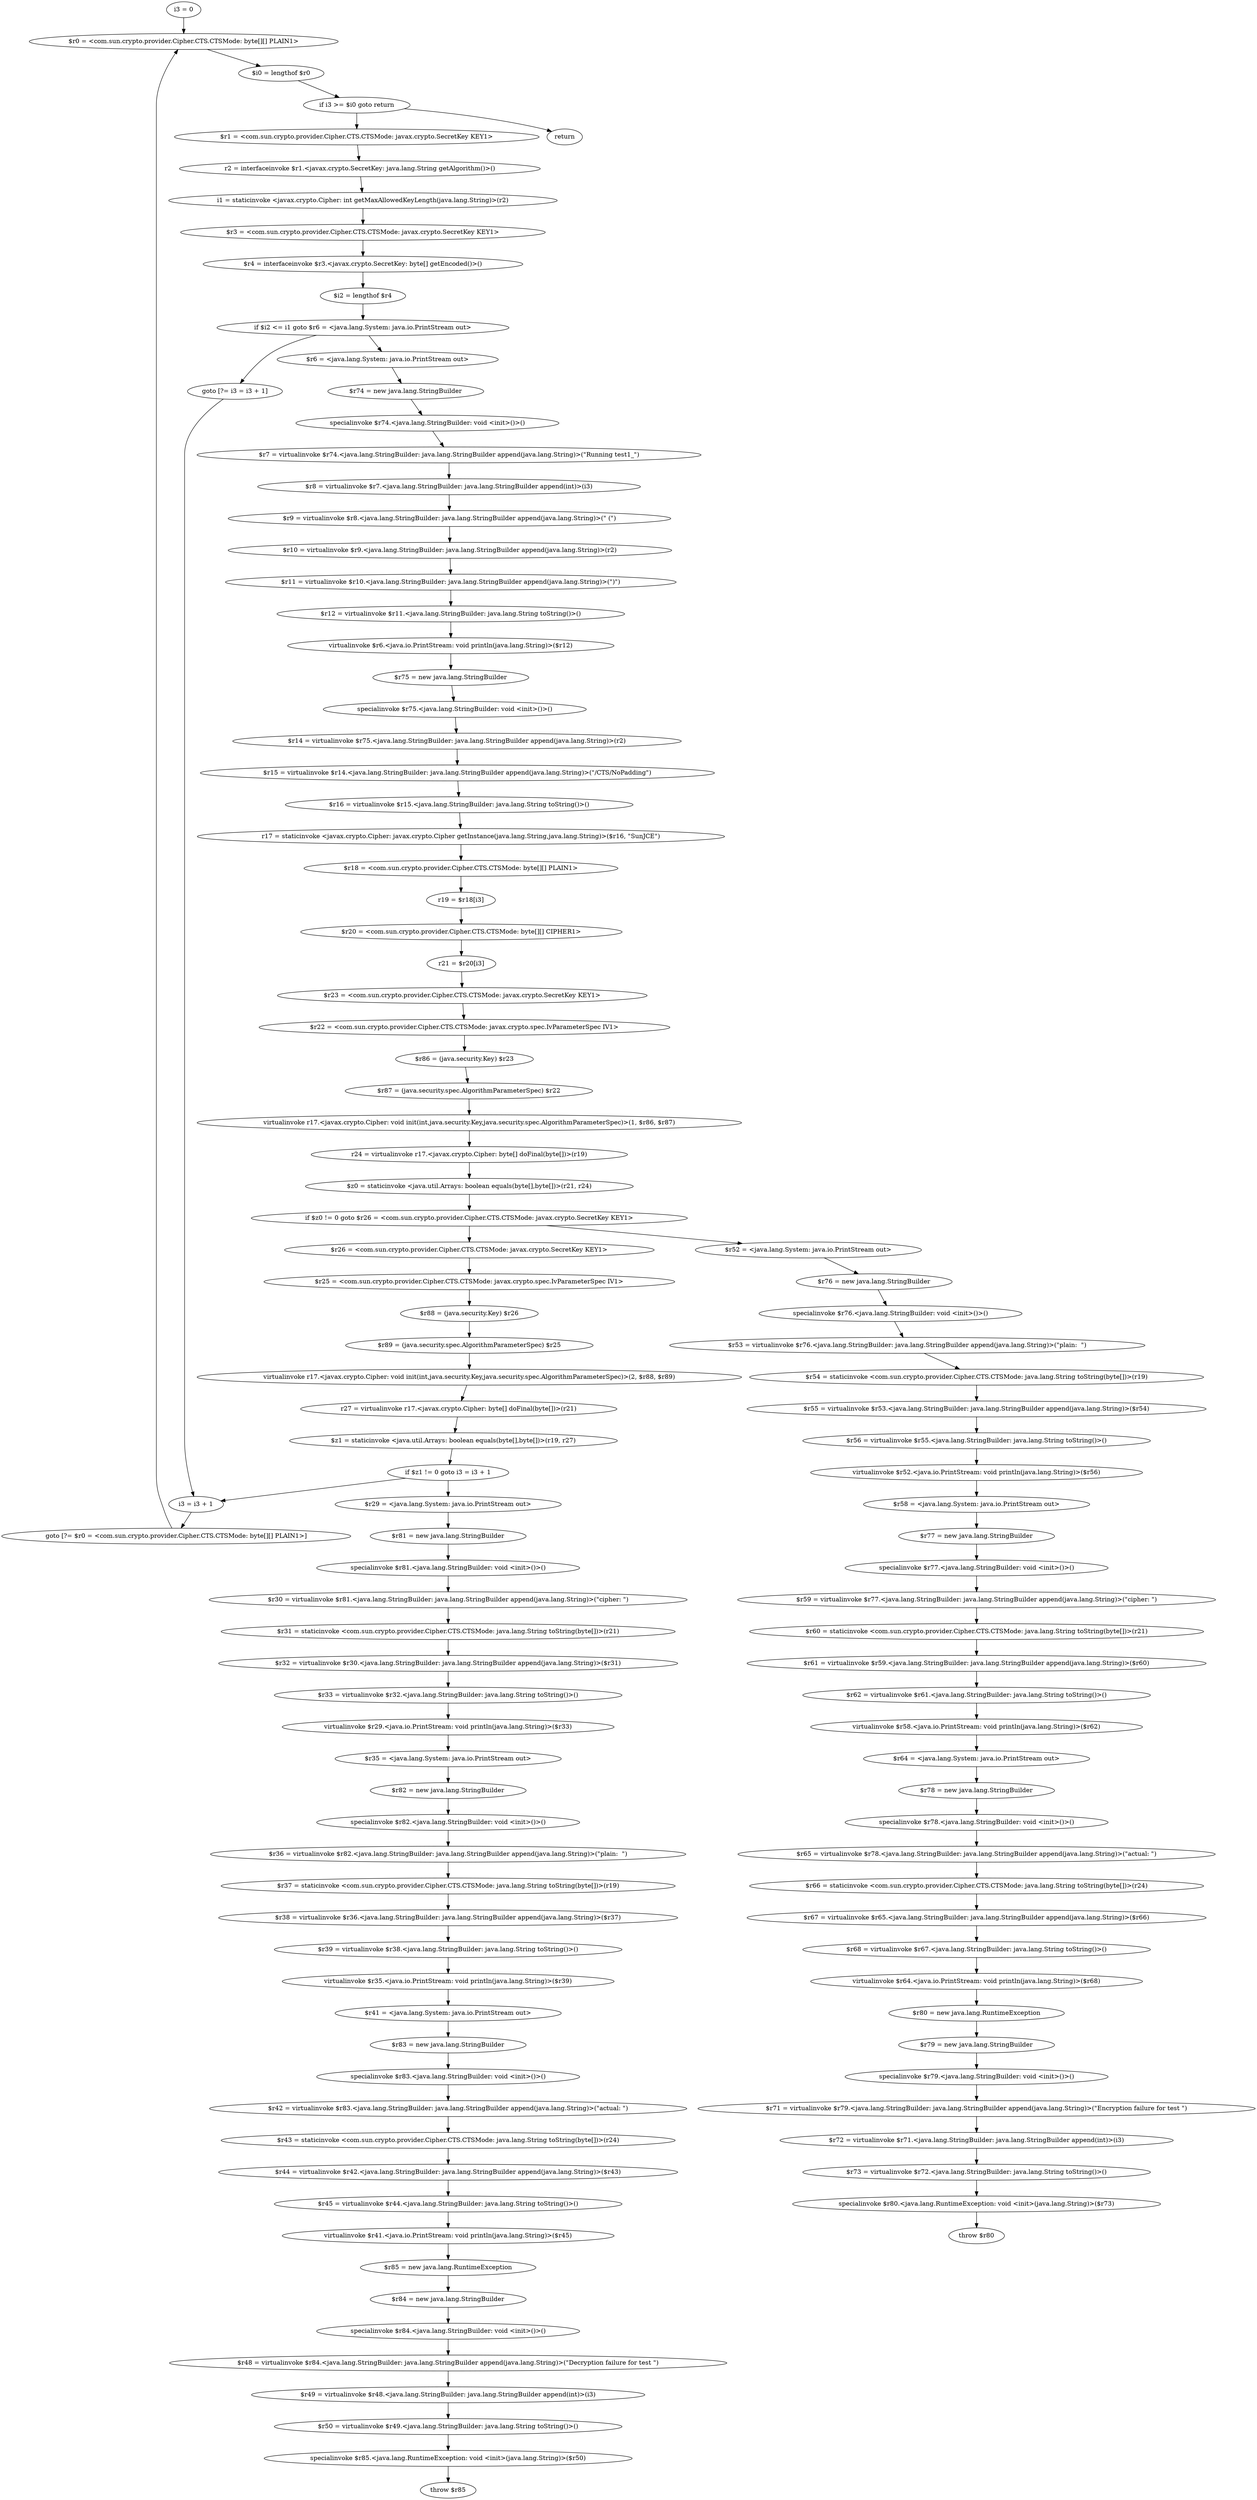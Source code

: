 digraph "unitGraph" {
    "i3 = 0"
    "$r0 = <com.sun.crypto.provider.Cipher.CTS.CTSMode: byte[][] PLAIN1>"
    "$i0 = lengthof $r0"
    "if i3 >= $i0 goto return"
    "$r1 = <com.sun.crypto.provider.Cipher.CTS.CTSMode: javax.crypto.SecretKey KEY1>"
    "r2 = interfaceinvoke $r1.<javax.crypto.SecretKey: java.lang.String getAlgorithm()>()"
    "i1 = staticinvoke <javax.crypto.Cipher: int getMaxAllowedKeyLength(java.lang.String)>(r2)"
    "$r3 = <com.sun.crypto.provider.Cipher.CTS.CTSMode: javax.crypto.SecretKey KEY1>"
    "$r4 = interfaceinvoke $r3.<javax.crypto.SecretKey: byte[] getEncoded()>()"
    "$i2 = lengthof $r4"
    "if $i2 <= i1 goto $r6 = <java.lang.System: java.io.PrintStream out>"
    "goto [?= i3 = i3 + 1]"
    "$r6 = <java.lang.System: java.io.PrintStream out>"
    "$r74 = new java.lang.StringBuilder"
    "specialinvoke $r74.<java.lang.StringBuilder: void <init>()>()"
    "$r7 = virtualinvoke $r74.<java.lang.StringBuilder: java.lang.StringBuilder append(java.lang.String)>(\"Running test1_\")"
    "$r8 = virtualinvoke $r7.<java.lang.StringBuilder: java.lang.StringBuilder append(int)>(i3)"
    "$r9 = virtualinvoke $r8.<java.lang.StringBuilder: java.lang.StringBuilder append(java.lang.String)>(\" (\")"
    "$r10 = virtualinvoke $r9.<java.lang.StringBuilder: java.lang.StringBuilder append(java.lang.String)>(r2)"
    "$r11 = virtualinvoke $r10.<java.lang.StringBuilder: java.lang.StringBuilder append(java.lang.String)>(\")\")"
    "$r12 = virtualinvoke $r11.<java.lang.StringBuilder: java.lang.String toString()>()"
    "virtualinvoke $r6.<java.io.PrintStream: void println(java.lang.String)>($r12)"
    "$r75 = new java.lang.StringBuilder"
    "specialinvoke $r75.<java.lang.StringBuilder: void <init>()>()"
    "$r14 = virtualinvoke $r75.<java.lang.StringBuilder: java.lang.StringBuilder append(java.lang.String)>(r2)"
    "$r15 = virtualinvoke $r14.<java.lang.StringBuilder: java.lang.StringBuilder append(java.lang.String)>(\"/CTS/NoPadding\")"
    "$r16 = virtualinvoke $r15.<java.lang.StringBuilder: java.lang.String toString()>()"
    "r17 = staticinvoke <javax.crypto.Cipher: javax.crypto.Cipher getInstance(java.lang.String,java.lang.String)>($r16, \"SunJCE\")"
    "$r18 = <com.sun.crypto.provider.Cipher.CTS.CTSMode: byte[][] PLAIN1>"
    "r19 = $r18[i3]"
    "$r20 = <com.sun.crypto.provider.Cipher.CTS.CTSMode: byte[][] CIPHER1>"
    "r21 = $r20[i3]"
    "$r23 = <com.sun.crypto.provider.Cipher.CTS.CTSMode: javax.crypto.SecretKey KEY1>"
    "$r22 = <com.sun.crypto.provider.Cipher.CTS.CTSMode: javax.crypto.spec.IvParameterSpec IV1>"
    "$r86 = (java.security.Key) $r23"
    "$r87 = (java.security.spec.AlgorithmParameterSpec) $r22"
    "virtualinvoke r17.<javax.crypto.Cipher: void init(int,java.security.Key,java.security.spec.AlgorithmParameterSpec)>(1, $r86, $r87)"
    "r24 = virtualinvoke r17.<javax.crypto.Cipher: byte[] doFinal(byte[])>(r19)"
    "$z0 = staticinvoke <java.util.Arrays: boolean equals(byte[],byte[])>(r21, r24)"
    "if $z0 != 0 goto $r26 = <com.sun.crypto.provider.Cipher.CTS.CTSMode: javax.crypto.SecretKey KEY1>"
    "$r52 = <java.lang.System: java.io.PrintStream out>"
    "$r76 = new java.lang.StringBuilder"
    "specialinvoke $r76.<java.lang.StringBuilder: void <init>()>()"
    "$r53 = virtualinvoke $r76.<java.lang.StringBuilder: java.lang.StringBuilder append(java.lang.String)>(\"plain:  \")"
    "$r54 = staticinvoke <com.sun.crypto.provider.Cipher.CTS.CTSMode: java.lang.String toString(byte[])>(r19)"
    "$r55 = virtualinvoke $r53.<java.lang.StringBuilder: java.lang.StringBuilder append(java.lang.String)>($r54)"
    "$r56 = virtualinvoke $r55.<java.lang.StringBuilder: java.lang.String toString()>()"
    "virtualinvoke $r52.<java.io.PrintStream: void println(java.lang.String)>($r56)"
    "$r58 = <java.lang.System: java.io.PrintStream out>"
    "$r77 = new java.lang.StringBuilder"
    "specialinvoke $r77.<java.lang.StringBuilder: void <init>()>()"
    "$r59 = virtualinvoke $r77.<java.lang.StringBuilder: java.lang.StringBuilder append(java.lang.String)>(\"cipher: \")"
    "$r60 = staticinvoke <com.sun.crypto.provider.Cipher.CTS.CTSMode: java.lang.String toString(byte[])>(r21)"
    "$r61 = virtualinvoke $r59.<java.lang.StringBuilder: java.lang.StringBuilder append(java.lang.String)>($r60)"
    "$r62 = virtualinvoke $r61.<java.lang.StringBuilder: java.lang.String toString()>()"
    "virtualinvoke $r58.<java.io.PrintStream: void println(java.lang.String)>($r62)"
    "$r64 = <java.lang.System: java.io.PrintStream out>"
    "$r78 = new java.lang.StringBuilder"
    "specialinvoke $r78.<java.lang.StringBuilder: void <init>()>()"
    "$r65 = virtualinvoke $r78.<java.lang.StringBuilder: java.lang.StringBuilder append(java.lang.String)>(\"actual: \")"
    "$r66 = staticinvoke <com.sun.crypto.provider.Cipher.CTS.CTSMode: java.lang.String toString(byte[])>(r24)"
    "$r67 = virtualinvoke $r65.<java.lang.StringBuilder: java.lang.StringBuilder append(java.lang.String)>($r66)"
    "$r68 = virtualinvoke $r67.<java.lang.StringBuilder: java.lang.String toString()>()"
    "virtualinvoke $r64.<java.io.PrintStream: void println(java.lang.String)>($r68)"
    "$r80 = new java.lang.RuntimeException"
    "$r79 = new java.lang.StringBuilder"
    "specialinvoke $r79.<java.lang.StringBuilder: void <init>()>()"
    "$r71 = virtualinvoke $r79.<java.lang.StringBuilder: java.lang.StringBuilder append(java.lang.String)>(\"Encryption failure for test \")"
    "$r72 = virtualinvoke $r71.<java.lang.StringBuilder: java.lang.StringBuilder append(int)>(i3)"
    "$r73 = virtualinvoke $r72.<java.lang.StringBuilder: java.lang.String toString()>()"
    "specialinvoke $r80.<java.lang.RuntimeException: void <init>(java.lang.String)>($r73)"
    "throw $r80"
    "$r26 = <com.sun.crypto.provider.Cipher.CTS.CTSMode: javax.crypto.SecretKey KEY1>"
    "$r25 = <com.sun.crypto.provider.Cipher.CTS.CTSMode: javax.crypto.spec.IvParameterSpec IV1>"
    "$r88 = (java.security.Key) $r26"
    "$r89 = (java.security.spec.AlgorithmParameterSpec) $r25"
    "virtualinvoke r17.<javax.crypto.Cipher: void init(int,java.security.Key,java.security.spec.AlgorithmParameterSpec)>(2, $r88, $r89)"
    "r27 = virtualinvoke r17.<javax.crypto.Cipher: byte[] doFinal(byte[])>(r21)"
    "$z1 = staticinvoke <java.util.Arrays: boolean equals(byte[],byte[])>(r19, r27)"
    "if $z1 != 0 goto i3 = i3 + 1"
    "$r29 = <java.lang.System: java.io.PrintStream out>"
    "$r81 = new java.lang.StringBuilder"
    "specialinvoke $r81.<java.lang.StringBuilder: void <init>()>()"
    "$r30 = virtualinvoke $r81.<java.lang.StringBuilder: java.lang.StringBuilder append(java.lang.String)>(\"cipher: \")"
    "$r31 = staticinvoke <com.sun.crypto.provider.Cipher.CTS.CTSMode: java.lang.String toString(byte[])>(r21)"
    "$r32 = virtualinvoke $r30.<java.lang.StringBuilder: java.lang.StringBuilder append(java.lang.String)>($r31)"
    "$r33 = virtualinvoke $r32.<java.lang.StringBuilder: java.lang.String toString()>()"
    "virtualinvoke $r29.<java.io.PrintStream: void println(java.lang.String)>($r33)"
    "$r35 = <java.lang.System: java.io.PrintStream out>"
    "$r82 = new java.lang.StringBuilder"
    "specialinvoke $r82.<java.lang.StringBuilder: void <init>()>()"
    "$r36 = virtualinvoke $r82.<java.lang.StringBuilder: java.lang.StringBuilder append(java.lang.String)>(\"plain:  \")"
    "$r37 = staticinvoke <com.sun.crypto.provider.Cipher.CTS.CTSMode: java.lang.String toString(byte[])>(r19)"
    "$r38 = virtualinvoke $r36.<java.lang.StringBuilder: java.lang.StringBuilder append(java.lang.String)>($r37)"
    "$r39 = virtualinvoke $r38.<java.lang.StringBuilder: java.lang.String toString()>()"
    "virtualinvoke $r35.<java.io.PrintStream: void println(java.lang.String)>($r39)"
    "$r41 = <java.lang.System: java.io.PrintStream out>"
    "$r83 = new java.lang.StringBuilder"
    "specialinvoke $r83.<java.lang.StringBuilder: void <init>()>()"
    "$r42 = virtualinvoke $r83.<java.lang.StringBuilder: java.lang.StringBuilder append(java.lang.String)>(\"actual: \")"
    "$r43 = staticinvoke <com.sun.crypto.provider.Cipher.CTS.CTSMode: java.lang.String toString(byte[])>(r24)"
    "$r44 = virtualinvoke $r42.<java.lang.StringBuilder: java.lang.StringBuilder append(java.lang.String)>($r43)"
    "$r45 = virtualinvoke $r44.<java.lang.StringBuilder: java.lang.String toString()>()"
    "virtualinvoke $r41.<java.io.PrintStream: void println(java.lang.String)>($r45)"
    "$r85 = new java.lang.RuntimeException"
    "$r84 = new java.lang.StringBuilder"
    "specialinvoke $r84.<java.lang.StringBuilder: void <init>()>()"
    "$r48 = virtualinvoke $r84.<java.lang.StringBuilder: java.lang.StringBuilder append(java.lang.String)>(\"Decryption failure for test \")"
    "$r49 = virtualinvoke $r48.<java.lang.StringBuilder: java.lang.StringBuilder append(int)>(i3)"
    "$r50 = virtualinvoke $r49.<java.lang.StringBuilder: java.lang.String toString()>()"
    "specialinvoke $r85.<java.lang.RuntimeException: void <init>(java.lang.String)>($r50)"
    "throw $r85"
    "i3 = i3 + 1"
    "goto [?= $r0 = <com.sun.crypto.provider.Cipher.CTS.CTSMode: byte[][] PLAIN1>]"
    "return"
    "i3 = 0"->"$r0 = <com.sun.crypto.provider.Cipher.CTS.CTSMode: byte[][] PLAIN1>";
    "$r0 = <com.sun.crypto.provider.Cipher.CTS.CTSMode: byte[][] PLAIN1>"->"$i0 = lengthof $r0";
    "$i0 = lengthof $r0"->"if i3 >= $i0 goto return";
    "if i3 >= $i0 goto return"->"$r1 = <com.sun.crypto.provider.Cipher.CTS.CTSMode: javax.crypto.SecretKey KEY1>";
    "if i3 >= $i0 goto return"->"return";
    "$r1 = <com.sun.crypto.provider.Cipher.CTS.CTSMode: javax.crypto.SecretKey KEY1>"->"r2 = interfaceinvoke $r1.<javax.crypto.SecretKey: java.lang.String getAlgorithm()>()";
    "r2 = interfaceinvoke $r1.<javax.crypto.SecretKey: java.lang.String getAlgorithm()>()"->"i1 = staticinvoke <javax.crypto.Cipher: int getMaxAllowedKeyLength(java.lang.String)>(r2)";
    "i1 = staticinvoke <javax.crypto.Cipher: int getMaxAllowedKeyLength(java.lang.String)>(r2)"->"$r3 = <com.sun.crypto.provider.Cipher.CTS.CTSMode: javax.crypto.SecretKey KEY1>";
    "$r3 = <com.sun.crypto.provider.Cipher.CTS.CTSMode: javax.crypto.SecretKey KEY1>"->"$r4 = interfaceinvoke $r3.<javax.crypto.SecretKey: byte[] getEncoded()>()";
    "$r4 = interfaceinvoke $r3.<javax.crypto.SecretKey: byte[] getEncoded()>()"->"$i2 = lengthof $r4";
    "$i2 = lengthof $r4"->"if $i2 <= i1 goto $r6 = <java.lang.System: java.io.PrintStream out>";
    "if $i2 <= i1 goto $r6 = <java.lang.System: java.io.PrintStream out>"->"goto [?= i3 = i3 + 1]";
    "if $i2 <= i1 goto $r6 = <java.lang.System: java.io.PrintStream out>"->"$r6 = <java.lang.System: java.io.PrintStream out>";
    "goto [?= i3 = i3 + 1]"->"i3 = i3 + 1";
    "$r6 = <java.lang.System: java.io.PrintStream out>"->"$r74 = new java.lang.StringBuilder";
    "$r74 = new java.lang.StringBuilder"->"specialinvoke $r74.<java.lang.StringBuilder: void <init>()>()";
    "specialinvoke $r74.<java.lang.StringBuilder: void <init>()>()"->"$r7 = virtualinvoke $r74.<java.lang.StringBuilder: java.lang.StringBuilder append(java.lang.String)>(\"Running test1_\")";
    "$r7 = virtualinvoke $r74.<java.lang.StringBuilder: java.lang.StringBuilder append(java.lang.String)>(\"Running test1_\")"->"$r8 = virtualinvoke $r7.<java.lang.StringBuilder: java.lang.StringBuilder append(int)>(i3)";
    "$r8 = virtualinvoke $r7.<java.lang.StringBuilder: java.lang.StringBuilder append(int)>(i3)"->"$r9 = virtualinvoke $r8.<java.lang.StringBuilder: java.lang.StringBuilder append(java.lang.String)>(\" (\")";
    "$r9 = virtualinvoke $r8.<java.lang.StringBuilder: java.lang.StringBuilder append(java.lang.String)>(\" (\")"->"$r10 = virtualinvoke $r9.<java.lang.StringBuilder: java.lang.StringBuilder append(java.lang.String)>(r2)";
    "$r10 = virtualinvoke $r9.<java.lang.StringBuilder: java.lang.StringBuilder append(java.lang.String)>(r2)"->"$r11 = virtualinvoke $r10.<java.lang.StringBuilder: java.lang.StringBuilder append(java.lang.String)>(\")\")";
    "$r11 = virtualinvoke $r10.<java.lang.StringBuilder: java.lang.StringBuilder append(java.lang.String)>(\")\")"->"$r12 = virtualinvoke $r11.<java.lang.StringBuilder: java.lang.String toString()>()";
    "$r12 = virtualinvoke $r11.<java.lang.StringBuilder: java.lang.String toString()>()"->"virtualinvoke $r6.<java.io.PrintStream: void println(java.lang.String)>($r12)";
    "virtualinvoke $r6.<java.io.PrintStream: void println(java.lang.String)>($r12)"->"$r75 = new java.lang.StringBuilder";
    "$r75 = new java.lang.StringBuilder"->"specialinvoke $r75.<java.lang.StringBuilder: void <init>()>()";
    "specialinvoke $r75.<java.lang.StringBuilder: void <init>()>()"->"$r14 = virtualinvoke $r75.<java.lang.StringBuilder: java.lang.StringBuilder append(java.lang.String)>(r2)";
    "$r14 = virtualinvoke $r75.<java.lang.StringBuilder: java.lang.StringBuilder append(java.lang.String)>(r2)"->"$r15 = virtualinvoke $r14.<java.lang.StringBuilder: java.lang.StringBuilder append(java.lang.String)>(\"/CTS/NoPadding\")";
    "$r15 = virtualinvoke $r14.<java.lang.StringBuilder: java.lang.StringBuilder append(java.lang.String)>(\"/CTS/NoPadding\")"->"$r16 = virtualinvoke $r15.<java.lang.StringBuilder: java.lang.String toString()>()";
    "$r16 = virtualinvoke $r15.<java.lang.StringBuilder: java.lang.String toString()>()"->"r17 = staticinvoke <javax.crypto.Cipher: javax.crypto.Cipher getInstance(java.lang.String,java.lang.String)>($r16, \"SunJCE\")";
    "r17 = staticinvoke <javax.crypto.Cipher: javax.crypto.Cipher getInstance(java.lang.String,java.lang.String)>($r16, \"SunJCE\")"->"$r18 = <com.sun.crypto.provider.Cipher.CTS.CTSMode: byte[][] PLAIN1>";
    "$r18 = <com.sun.crypto.provider.Cipher.CTS.CTSMode: byte[][] PLAIN1>"->"r19 = $r18[i3]";
    "r19 = $r18[i3]"->"$r20 = <com.sun.crypto.provider.Cipher.CTS.CTSMode: byte[][] CIPHER1>";
    "$r20 = <com.sun.crypto.provider.Cipher.CTS.CTSMode: byte[][] CIPHER1>"->"r21 = $r20[i3]";
    "r21 = $r20[i3]"->"$r23 = <com.sun.crypto.provider.Cipher.CTS.CTSMode: javax.crypto.SecretKey KEY1>";
    "$r23 = <com.sun.crypto.provider.Cipher.CTS.CTSMode: javax.crypto.SecretKey KEY1>"->"$r22 = <com.sun.crypto.provider.Cipher.CTS.CTSMode: javax.crypto.spec.IvParameterSpec IV1>";
    "$r22 = <com.sun.crypto.provider.Cipher.CTS.CTSMode: javax.crypto.spec.IvParameterSpec IV1>"->"$r86 = (java.security.Key) $r23";
    "$r86 = (java.security.Key) $r23"->"$r87 = (java.security.spec.AlgorithmParameterSpec) $r22";
    "$r87 = (java.security.spec.AlgorithmParameterSpec) $r22"->"virtualinvoke r17.<javax.crypto.Cipher: void init(int,java.security.Key,java.security.spec.AlgorithmParameterSpec)>(1, $r86, $r87)";
    "virtualinvoke r17.<javax.crypto.Cipher: void init(int,java.security.Key,java.security.spec.AlgorithmParameterSpec)>(1, $r86, $r87)"->"r24 = virtualinvoke r17.<javax.crypto.Cipher: byte[] doFinal(byte[])>(r19)";
    "r24 = virtualinvoke r17.<javax.crypto.Cipher: byte[] doFinal(byte[])>(r19)"->"$z0 = staticinvoke <java.util.Arrays: boolean equals(byte[],byte[])>(r21, r24)";
    "$z0 = staticinvoke <java.util.Arrays: boolean equals(byte[],byte[])>(r21, r24)"->"if $z0 != 0 goto $r26 = <com.sun.crypto.provider.Cipher.CTS.CTSMode: javax.crypto.SecretKey KEY1>";
    "if $z0 != 0 goto $r26 = <com.sun.crypto.provider.Cipher.CTS.CTSMode: javax.crypto.SecretKey KEY1>"->"$r52 = <java.lang.System: java.io.PrintStream out>";
    "if $z0 != 0 goto $r26 = <com.sun.crypto.provider.Cipher.CTS.CTSMode: javax.crypto.SecretKey KEY1>"->"$r26 = <com.sun.crypto.provider.Cipher.CTS.CTSMode: javax.crypto.SecretKey KEY1>";
    "$r52 = <java.lang.System: java.io.PrintStream out>"->"$r76 = new java.lang.StringBuilder";
    "$r76 = new java.lang.StringBuilder"->"specialinvoke $r76.<java.lang.StringBuilder: void <init>()>()";
    "specialinvoke $r76.<java.lang.StringBuilder: void <init>()>()"->"$r53 = virtualinvoke $r76.<java.lang.StringBuilder: java.lang.StringBuilder append(java.lang.String)>(\"plain:  \")";
    "$r53 = virtualinvoke $r76.<java.lang.StringBuilder: java.lang.StringBuilder append(java.lang.String)>(\"plain:  \")"->"$r54 = staticinvoke <com.sun.crypto.provider.Cipher.CTS.CTSMode: java.lang.String toString(byte[])>(r19)";
    "$r54 = staticinvoke <com.sun.crypto.provider.Cipher.CTS.CTSMode: java.lang.String toString(byte[])>(r19)"->"$r55 = virtualinvoke $r53.<java.lang.StringBuilder: java.lang.StringBuilder append(java.lang.String)>($r54)";
    "$r55 = virtualinvoke $r53.<java.lang.StringBuilder: java.lang.StringBuilder append(java.lang.String)>($r54)"->"$r56 = virtualinvoke $r55.<java.lang.StringBuilder: java.lang.String toString()>()";
    "$r56 = virtualinvoke $r55.<java.lang.StringBuilder: java.lang.String toString()>()"->"virtualinvoke $r52.<java.io.PrintStream: void println(java.lang.String)>($r56)";
    "virtualinvoke $r52.<java.io.PrintStream: void println(java.lang.String)>($r56)"->"$r58 = <java.lang.System: java.io.PrintStream out>";
    "$r58 = <java.lang.System: java.io.PrintStream out>"->"$r77 = new java.lang.StringBuilder";
    "$r77 = new java.lang.StringBuilder"->"specialinvoke $r77.<java.lang.StringBuilder: void <init>()>()";
    "specialinvoke $r77.<java.lang.StringBuilder: void <init>()>()"->"$r59 = virtualinvoke $r77.<java.lang.StringBuilder: java.lang.StringBuilder append(java.lang.String)>(\"cipher: \")";
    "$r59 = virtualinvoke $r77.<java.lang.StringBuilder: java.lang.StringBuilder append(java.lang.String)>(\"cipher: \")"->"$r60 = staticinvoke <com.sun.crypto.provider.Cipher.CTS.CTSMode: java.lang.String toString(byte[])>(r21)";
    "$r60 = staticinvoke <com.sun.crypto.provider.Cipher.CTS.CTSMode: java.lang.String toString(byte[])>(r21)"->"$r61 = virtualinvoke $r59.<java.lang.StringBuilder: java.lang.StringBuilder append(java.lang.String)>($r60)";
    "$r61 = virtualinvoke $r59.<java.lang.StringBuilder: java.lang.StringBuilder append(java.lang.String)>($r60)"->"$r62 = virtualinvoke $r61.<java.lang.StringBuilder: java.lang.String toString()>()";
    "$r62 = virtualinvoke $r61.<java.lang.StringBuilder: java.lang.String toString()>()"->"virtualinvoke $r58.<java.io.PrintStream: void println(java.lang.String)>($r62)";
    "virtualinvoke $r58.<java.io.PrintStream: void println(java.lang.String)>($r62)"->"$r64 = <java.lang.System: java.io.PrintStream out>";
    "$r64 = <java.lang.System: java.io.PrintStream out>"->"$r78 = new java.lang.StringBuilder";
    "$r78 = new java.lang.StringBuilder"->"specialinvoke $r78.<java.lang.StringBuilder: void <init>()>()";
    "specialinvoke $r78.<java.lang.StringBuilder: void <init>()>()"->"$r65 = virtualinvoke $r78.<java.lang.StringBuilder: java.lang.StringBuilder append(java.lang.String)>(\"actual: \")";
    "$r65 = virtualinvoke $r78.<java.lang.StringBuilder: java.lang.StringBuilder append(java.lang.String)>(\"actual: \")"->"$r66 = staticinvoke <com.sun.crypto.provider.Cipher.CTS.CTSMode: java.lang.String toString(byte[])>(r24)";
    "$r66 = staticinvoke <com.sun.crypto.provider.Cipher.CTS.CTSMode: java.lang.String toString(byte[])>(r24)"->"$r67 = virtualinvoke $r65.<java.lang.StringBuilder: java.lang.StringBuilder append(java.lang.String)>($r66)";
    "$r67 = virtualinvoke $r65.<java.lang.StringBuilder: java.lang.StringBuilder append(java.lang.String)>($r66)"->"$r68 = virtualinvoke $r67.<java.lang.StringBuilder: java.lang.String toString()>()";
    "$r68 = virtualinvoke $r67.<java.lang.StringBuilder: java.lang.String toString()>()"->"virtualinvoke $r64.<java.io.PrintStream: void println(java.lang.String)>($r68)";
    "virtualinvoke $r64.<java.io.PrintStream: void println(java.lang.String)>($r68)"->"$r80 = new java.lang.RuntimeException";
    "$r80 = new java.lang.RuntimeException"->"$r79 = new java.lang.StringBuilder";
    "$r79 = new java.lang.StringBuilder"->"specialinvoke $r79.<java.lang.StringBuilder: void <init>()>()";
    "specialinvoke $r79.<java.lang.StringBuilder: void <init>()>()"->"$r71 = virtualinvoke $r79.<java.lang.StringBuilder: java.lang.StringBuilder append(java.lang.String)>(\"Encryption failure for test \")";
    "$r71 = virtualinvoke $r79.<java.lang.StringBuilder: java.lang.StringBuilder append(java.lang.String)>(\"Encryption failure for test \")"->"$r72 = virtualinvoke $r71.<java.lang.StringBuilder: java.lang.StringBuilder append(int)>(i3)";
    "$r72 = virtualinvoke $r71.<java.lang.StringBuilder: java.lang.StringBuilder append(int)>(i3)"->"$r73 = virtualinvoke $r72.<java.lang.StringBuilder: java.lang.String toString()>()";
    "$r73 = virtualinvoke $r72.<java.lang.StringBuilder: java.lang.String toString()>()"->"specialinvoke $r80.<java.lang.RuntimeException: void <init>(java.lang.String)>($r73)";
    "specialinvoke $r80.<java.lang.RuntimeException: void <init>(java.lang.String)>($r73)"->"throw $r80";
    "$r26 = <com.sun.crypto.provider.Cipher.CTS.CTSMode: javax.crypto.SecretKey KEY1>"->"$r25 = <com.sun.crypto.provider.Cipher.CTS.CTSMode: javax.crypto.spec.IvParameterSpec IV1>";
    "$r25 = <com.sun.crypto.provider.Cipher.CTS.CTSMode: javax.crypto.spec.IvParameterSpec IV1>"->"$r88 = (java.security.Key) $r26";
    "$r88 = (java.security.Key) $r26"->"$r89 = (java.security.spec.AlgorithmParameterSpec) $r25";
    "$r89 = (java.security.spec.AlgorithmParameterSpec) $r25"->"virtualinvoke r17.<javax.crypto.Cipher: void init(int,java.security.Key,java.security.spec.AlgorithmParameterSpec)>(2, $r88, $r89)";
    "virtualinvoke r17.<javax.crypto.Cipher: void init(int,java.security.Key,java.security.spec.AlgorithmParameterSpec)>(2, $r88, $r89)"->"r27 = virtualinvoke r17.<javax.crypto.Cipher: byte[] doFinal(byte[])>(r21)";
    "r27 = virtualinvoke r17.<javax.crypto.Cipher: byte[] doFinal(byte[])>(r21)"->"$z1 = staticinvoke <java.util.Arrays: boolean equals(byte[],byte[])>(r19, r27)";
    "$z1 = staticinvoke <java.util.Arrays: boolean equals(byte[],byte[])>(r19, r27)"->"if $z1 != 0 goto i3 = i3 + 1";
    "if $z1 != 0 goto i3 = i3 + 1"->"$r29 = <java.lang.System: java.io.PrintStream out>";
    "if $z1 != 0 goto i3 = i3 + 1"->"i3 = i3 + 1";
    "$r29 = <java.lang.System: java.io.PrintStream out>"->"$r81 = new java.lang.StringBuilder";
    "$r81 = new java.lang.StringBuilder"->"specialinvoke $r81.<java.lang.StringBuilder: void <init>()>()";
    "specialinvoke $r81.<java.lang.StringBuilder: void <init>()>()"->"$r30 = virtualinvoke $r81.<java.lang.StringBuilder: java.lang.StringBuilder append(java.lang.String)>(\"cipher: \")";
    "$r30 = virtualinvoke $r81.<java.lang.StringBuilder: java.lang.StringBuilder append(java.lang.String)>(\"cipher: \")"->"$r31 = staticinvoke <com.sun.crypto.provider.Cipher.CTS.CTSMode: java.lang.String toString(byte[])>(r21)";
    "$r31 = staticinvoke <com.sun.crypto.provider.Cipher.CTS.CTSMode: java.lang.String toString(byte[])>(r21)"->"$r32 = virtualinvoke $r30.<java.lang.StringBuilder: java.lang.StringBuilder append(java.lang.String)>($r31)";
    "$r32 = virtualinvoke $r30.<java.lang.StringBuilder: java.lang.StringBuilder append(java.lang.String)>($r31)"->"$r33 = virtualinvoke $r32.<java.lang.StringBuilder: java.lang.String toString()>()";
    "$r33 = virtualinvoke $r32.<java.lang.StringBuilder: java.lang.String toString()>()"->"virtualinvoke $r29.<java.io.PrintStream: void println(java.lang.String)>($r33)";
    "virtualinvoke $r29.<java.io.PrintStream: void println(java.lang.String)>($r33)"->"$r35 = <java.lang.System: java.io.PrintStream out>";
    "$r35 = <java.lang.System: java.io.PrintStream out>"->"$r82 = new java.lang.StringBuilder";
    "$r82 = new java.lang.StringBuilder"->"specialinvoke $r82.<java.lang.StringBuilder: void <init>()>()";
    "specialinvoke $r82.<java.lang.StringBuilder: void <init>()>()"->"$r36 = virtualinvoke $r82.<java.lang.StringBuilder: java.lang.StringBuilder append(java.lang.String)>(\"plain:  \")";
    "$r36 = virtualinvoke $r82.<java.lang.StringBuilder: java.lang.StringBuilder append(java.lang.String)>(\"plain:  \")"->"$r37 = staticinvoke <com.sun.crypto.provider.Cipher.CTS.CTSMode: java.lang.String toString(byte[])>(r19)";
    "$r37 = staticinvoke <com.sun.crypto.provider.Cipher.CTS.CTSMode: java.lang.String toString(byte[])>(r19)"->"$r38 = virtualinvoke $r36.<java.lang.StringBuilder: java.lang.StringBuilder append(java.lang.String)>($r37)";
    "$r38 = virtualinvoke $r36.<java.lang.StringBuilder: java.lang.StringBuilder append(java.lang.String)>($r37)"->"$r39 = virtualinvoke $r38.<java.lang.StringBuilder: java.lang.String toString()>()";
    "$r39 = virtualinvoke $r38.<java.lang.StringBuilder: java.lang.String toString()>()"->"virtualinvoke $r35.<java.io.PrintStream: void println(java.lang.String)>($r39)";
    "virtualinvoke $r35.<java.io.PrintStream: void println(java.lang.String)>($r39)"->"$r41 = <java.lang.System: java.io.PrintStream out>";
    "$r41 = <java.lang.System: java.io.PrintStream out>"->"$r83 = new java.lang.StringBuilder";
    "$r83 = new java.lang.StringBuilder"->"specialinvoke $r83.<java.lang.StringBuilder: void <init>()>()";
    "specialinvoke $r83.<java.lang.StringBuilder: void <init>()>()"->"$r42 = virtualinvoke $r83.<java.lang.StringBuilder: java.lang.StringBuilder append(java.lang.String)>(\"actual: \")";
    "$r42 = virtualinvoke $r83.<java.lang.StringBuilder: java.lang.StringBuilder append(java.lang.String)>(\"actual: \")"->"$r43 = staticinvoke <com.sun.crypto.provider.Cipher.CTS.CTSMode: java.lang.String toString(byte[])>(r24)";
    "$r43 = staticinvoke <com.sun.crypto.provider.Cipher.CTS.CTSMode: java.lang.String toString(byte[])>(r24)"->"$r44 = virtualinvoke $r42.<java.lang.StringBuilder: java.lang.StringBuilder append(java.lang.String)>($r43)";
    "$r44 = virtualinvoke $r42.<java.lang.StringBuilder: java.lang.StringBuilder append(java.lang.String)>($r43)"->"$r45 = virtualinvoke $r44.<java.lang.StringBuilder: java.lang.String toString()>()";
    "$r45 = virtualinvoke $r44.<java.lang.StringBuilder: java.lang.String toString()>()"->"virtualinvoke $r41.<java.io.PrintStream: void println(java.lang.String)>($r45)";
    "virtualinvoke $r41.<java.io.PrintStream: void println(java.lang.String)>($r45)"->"$r85 = new java.lang.RuntimeException";
    "$r85 = new java.lang.RuntimeException"->"$r84 = new java.lang.StringBuilder";
    "$r84 = new java.lang.StringBuilder"->"specialinvoke $r84.<java.lang.StringBuilder: void <init>()>()";
    "specialinvoke $r84.<java.lang.StringBuilder: void <init>()>()"->"$r48 = virtualinvoke $r84.<java.lang.StringBuilder: java.lang.StringBuilder append(java.lang.String)>(\"Decryption failure for test \")";
    "$r48 = virtualinvoke $r84.<java.lang.StringBuilder: java.lang.StringBuilder append(java.lang.String)>(\"Decryption failure for test \")"->"$r49 = virtualinvoke $r48.<java.lang.StringBuilder: java.lang.StringBuilder append(int)>(i3)";
    "$r49 = virtualinvoke $r48.<java.lang.StringBuilder: java.lang.StringBuilder append(int)>(i3)"->"$r50 = virtualinvoke $r49.<java.lang.StringBuilder: java.lang.String toString()>()";
    "$r50 = virtualinvoke $r49.<java.lang.StringBuilder: java.lang.String toString()>()"->"specialinvoke $r85.<java.lang.RuntimeException: void <init>(java.lang.String)>($r50)";
    "specialinvoke $r85.<java.lang.RuntimeException: void <init>(java.lang.String)>($r50)"->"throw $r85";
    "i3 = i3 + 1"->"goto [?= $r0 = <com.sun.crypto.provider.Cipher.CTS.CTSMode: byte[][] PLAIN1>]";
    "goto [?= $r0 = <com.sun.crypto.provider.Cipher.CTS.CTSMode: byte[][] PLAIN1>]"->"$r0 = <com.sun.crypto.provider.Cipher.CTS.CTSMode: byte[][] PLAIN1>";
}
